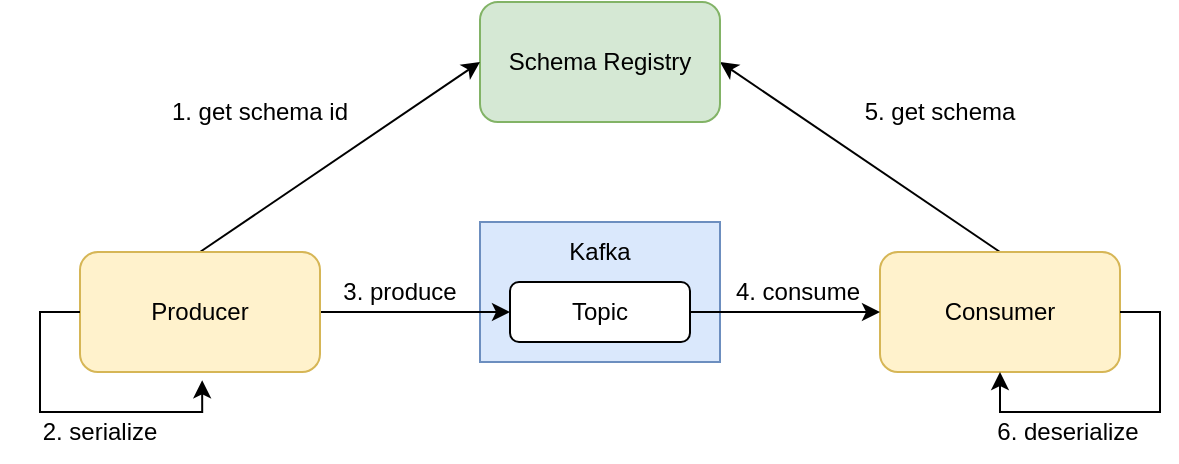 <mxfile version="24.2.5" type="github">
  <diagram name="페이지-1" id="xiopHtyxnY5Z53Ou9KPh">
    <mxGraphModel dx="755" dy="486" grid="1" gridSize="10" guides="1" tooltips="1" connect="1" arrows="1" fold="1" page="1" pageScale="1" pageWidth="1169" pageHeight="827" math="0" shadow="0">
      <root>
        <mxCell id="0" />
        <mxCell id="1" parent="0" />
        <mxCell id="-ZXEPCig3IQjcJ_zND1S-1" value="" style="rounded=0;whiteSpace=wrap;html=1;fillColor=#dae8fc;strokeColor=#6c8ebf;" vertex="1" parent="1">
          <mxGeometry x="440" y="210" width="120" height="70" as="geometry" />
        </mxCell>
        <mxCell id="-ZXEPCig3IQjcJ_zND1S-2" style="rounded=0;orthogonalLoop=1;jettySize=auto;html=1;exitX=1;exitY=0.5;exitDx=0;exitDy=0;entryX=0.5;entryY=0;entryDx=0;entryDy=0;startArrow=classic;startFill=1;endArrow=none;endFill=0;" edge="1" parent="1" source="-ZXEPCig3IQjcJ_zND1S-3" target="-ZXEPCig3IQjcJ_zND1S-7">
          <mxGeometry relative="1" as="geometry" />
        </mxCell>
        <mxCell id="-ZXEPCig3IQjcJ_zND1S-3" value="Schema Registry" style="rounded=1;whiteSpace=wrap;html=1;fillColor=#d5e8d4;strokeColor=#82b366;" vertex="1" parent="1">
          <mxGeometry x="440" y="100" width="120" height="60" as="geometry" />
        </mxCell>
        <mxCell id="-ZXEPCig3IQjcJ_zND1S-4" style="edgeStyle=orthogonalEdgeStyle;rounded=0;orthogonalLoop=1;jettySize=auto;html=1;entryX=0;entryY=0.5;entryDx=0;entryDy=0;" edge="1" parent="1" source="-ZXEPCig3IQjcJ_zND1S-6" target="-ZXEPCig3IQjcJ_zND1S-9">
          <mxGeometry relative="1" as="geometry" />
        </mxCell>
        <mxCell id="-ZXEPCig3IQjcJ_zND1S-5" style="rounded=0;orthogonalLoop=1;jettySize=auto;html=1;entryX=0;entryY=0.5;entryDx=0;entryDy=0;exitX=0.5;exitY=0;exitDx=0;exitDy=0;" edge="1" parent="1" source="-ZXEPCig3IQjcJ_zND1S-6" target="-ZXEPCig3IQjcJ_zND1S-3">
          <mxGeometry relative="1" as="geometry" />
        </mxCell>
        <mxCell id="-ZXEPCig3IQjcJ_zND1S-6" value="Producer" style="rounded=1;whiteSpace=wrap;html=1;fillColor=#fff2cc;strokeColor=#d6b656;" vertex="1" parent="1">
          <mxGeometry x="240" y="225" width="120" height="60" as="geometry" />
        </mxCell>
        <mxCell id="-ZXEPCig3IQjcJ_zND1S-7" value="Consumer" style="rounded=1;whiteSpace=wrap;html=1;fillColor=#fff2cc;strokeColor=#d6b656;" vertex="1" parent="1">
          <mxGeometry x="640" y="225" width="120" height="60" as="geometry" />
        </mxCell>
        <mxCell id="-ZXEPCig3IQjcJ_zND1S-8" style="edgeStyle=orthogonalEdgeStyle;rounded=0;orthogonalLoop=1;jettySize=auto;html=1;" edge="1" parent="1" source="-ZXEPCig3IQjcJ_zND1S-9" target="-ZXEPCig3IQjcJ_zND1S-7">
          <mxGeometry relative="1" as="geometry" />
        </mxCell>
        <mxCell id="-ZXEPCig3IQjcJ_zND1S-9" value="Topic" style="rounded=1;whiteSpace=wrap;html=1;" vertex="1" parent="1">
          <mxGeometry x="455" y="240" width="90" height="30" as="geometry" />
        </mxCell>
        <mxCell id="-ZXEPCig3IQjcJ_zND1S-10" value="Kafka" style="text;html=1;align=center;verticalAlign=middle;whiteSpace=wrap;rounded=0;" vertex="1" parent="1">
          <mxGeometry x="470" y="210" width="60" height="30" as="geometry" />
        </mxCell>
        <mxCell id="-ZXEPCig3IQjcJ_zND1S-11" value="1. get schema id" style="text;html=1;align=center;verticalAlign=middle;whiteSpace=wrap;rounded=0;" vertex="1" parent="1">
          <mxGeometry x="280" y="140" width="100" height="30" as="geometry" />
        </mxCell>
        <mxCell id="-ZXEPCig3IQjcJ_zND1S-12" value="5. get schema" style="text;html=1;align=center;verticalAlign=middle;whiteSpace=wrap;rounded=0;" vertex="1" parent="1">
          <mxGeometry x="620" y="140" width="100" height="30" as="geometry" />
        </mxCell>
        <mxCell id="-ZXEPCig3IQjcJ_zND1S-13" value="3. produce" style="text;html=1;align=center;verticalAlign=middle;whiteSpace=wrap;rounded=0;" vertex="1" parent="1">
          <mxGeometry x="350" y="230" width="100" height="30" as="geometry" />
        </mxCell>
        <mxCell id="-ZXEPCig3IQjcJ_zND1S-14" value="4. consume" style="text;html=1;align=center;verticalAlign=middle;whiteSpace=wrap;rounded=0;" vertex="1" parent="1">
          <mxGeometry x="549" y="230" width="100" height="30" as="geometry" />
        </mxCell>
        <mxCell id="-ZXEPCig3IQjcJ_zND1S-17" style="edgeStyle=orthogonalEdgeStyle;rounded=0;orthogonalLoop=1;jettySize=auto;html=1;exitX=0;exitY=0.5;exitDx=0;exitDy=0;entryX=0.509;entryY=1.069;entryDx=0;entryDy=0;entryPerimeter=0;" edge="1" parent="1" source="-ZXEPCig3IQjcJ_zND1S-6" target="-ZXEPCig3IQjcJ_zND1S-6">
          <mxGeometry relative="1" as="geometry" />
        </mxCell>
        <mxCell id="-ZXEPCig3IQjcJ_zND1S-18" style="edgeStyle=orthogonalEdgeStyle;rounded=0;orthogonalLoop=1;jettySize=auto;html=1;exitX=1;exitY=0.5;exitDx=0;exitDy=0;entryX=0.5;entryY=1;entryDx=0;entryDy=0;" edge="1" parent="1" source="-ZXEPCig3IQjcJ_zND1S-7" target="-ZXEPCig3IQjcJ_zND1S-7">
          <mxGeometry relative="1" as="geometry" />
        </mxCell>
        <mxCell id="-ZXEPCig3IQjcJ_zND1S-21" value="2. serialize" style="text;html=1;align=center;verticalAlign=middle;whiteSpace=wrap;rounded=0;" vertex="1" parent="1">
          <mxGeometry x="200" y="300" width="100" height="30" as="geometry" />
        </mxCell>
        <mxCell id="-ZXEPCig3IQjcJ_zND1S-22" value="6. deserialize" style="text;html=1;align=center;verticalAlign=middle;whiteSpace=wrap;rounded=0;" vertex="1" parent="1">
          <mxGeometry x="684" y="300" width="100" height="30" as="geometry" />
        </mxCell>
      </root>
    </mxGraphModel>
  </diagram>
</mxfile>
